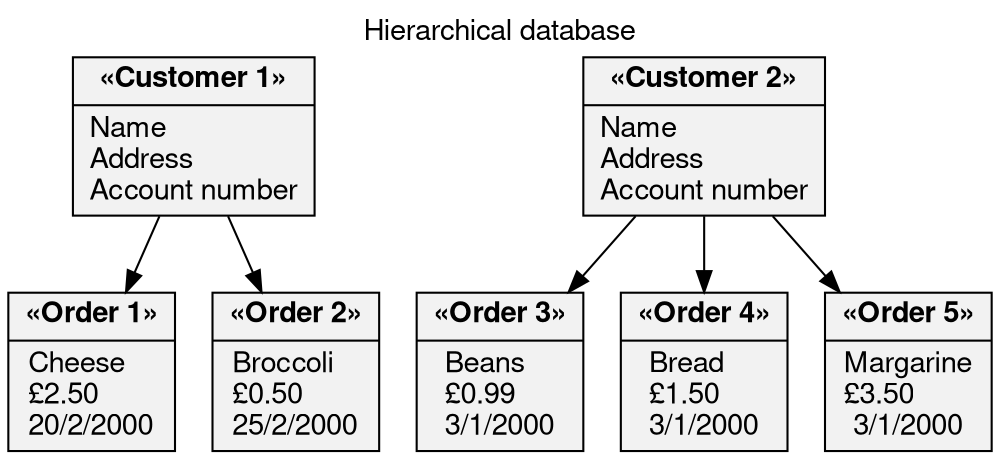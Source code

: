 digraph Hierarchical_database {
	graph [
		label="Hierarchical database"
		labelloc="t"
		fontname="Helvetica,Arial,sans-serif"
	]
	node [
		fontname="Helvetica,Arial,sans-serif"
		shape=record
		style=filled
		fillcolor=gray95
	]
    C1[label = <{<b>«Customer 1»</b> | Name<br align="left"/>Address<br align="left"/>Account number}>]
    C2[label = <{<b>«Customer 2»</b> | Name<br align="left"/>Address<br align="left"/>Account number}>]
    O1[label = <{<b>«Order 1»</b> | Cheese<br align="left"/>£2.50<br align="left"/>20/2/2000}>]
    O2[label = <{<b>«Order 2»</b> | Broccoli<br align="left"/>£0.50<br align="left"/>25/2/2000}>]
    O3[label = <{<b>«Order 3»</b> | Beans<br align="left"/>£0.99<br align="left"/>3/1/2000}>]
    O4[label = <{<b>«Order 4»</b> | Bread<br align="left"/>£1.50<br align="left"/>3/1/2000}>]
    O5[label = <{<b>«Order 5»</b> | Margarine<br align="left"/>£3.50<br align="left"/>3/1/2000}>]
    C1 -> O1
    C1 -> O2
    C2 -> O3
    C2 -> O4
    C2 -> O5

}

